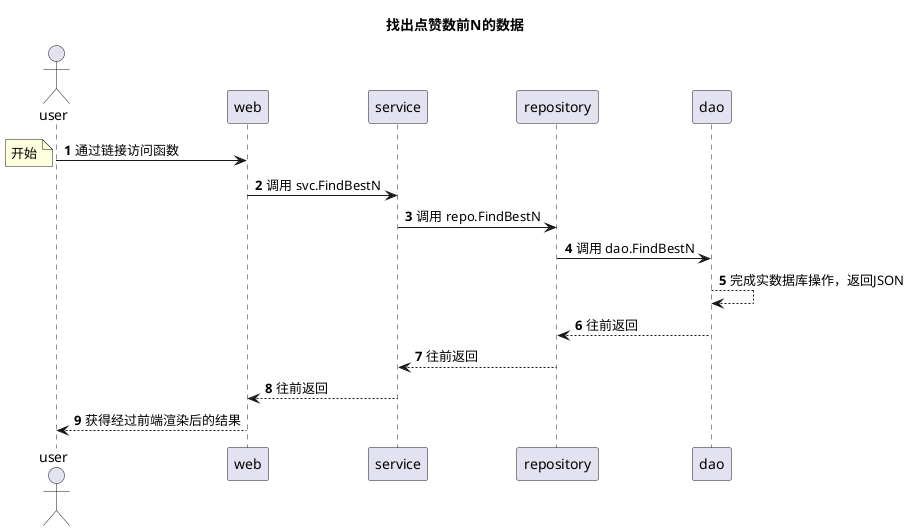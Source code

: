 @startuml
    title 找出点赞数前N的数据
    actor user
    participant "web" as web
    participant "service" as svc
    participant "repository" as repo
    participant "dao" as dao
    autonumber
    user -> web: 通过链接访问函数
    note left: 开始
    web -> svc: 调用 svc.FindBestN
    svc -> repo: 调用 repo.FindBestN
    repo -> dao: 调用 dao.FindBestN
    dao --> dao: 完成实数据库操作，返回JSON
    repo <-- dao: 往前返回
    svc <-- repo: 往前返回
    web <-- svc: 往前返回
    user <-- web: 获得经过前端渲染后的结果
@enduml
